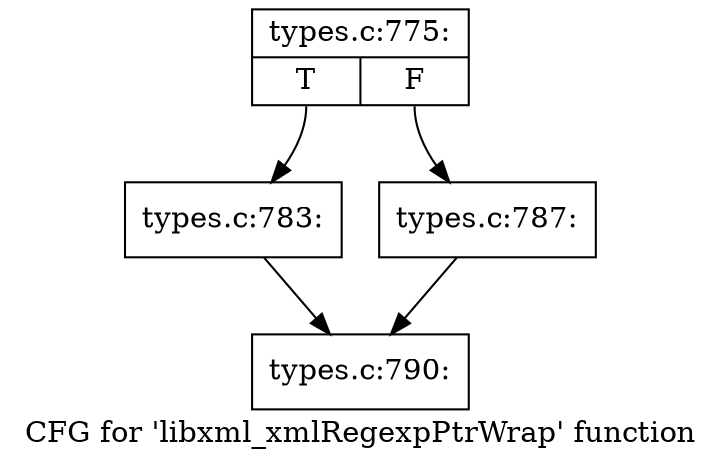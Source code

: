 digraph "CFG for 'libxml_xmlRegexpPtrWrap' function" {
	label="CFG for 'libxml_xmlRegexpPtrWrap' function";

	Node0x43eac00 [shape=record,label="{types.c:775:|{<s0>T|<s1>F}}"];
	Node0x43eac00:s0 -> Node0x43ecad0;
	Node0x43eac00:s1 -> Node0x43ecb20;
	Node0x43ecad0 [shape=record,label="{types.c:783:}"];
	Node0x43ecad0 -> Node0x43ead50;
	Node0x43ecb20 [shape=record,label="{types.c:787:}"];
	Node0x43ecb20 -> Node0x43ead50;
	Node0x43ead50 [shape=record,label="{types.c:790:}"];
}
